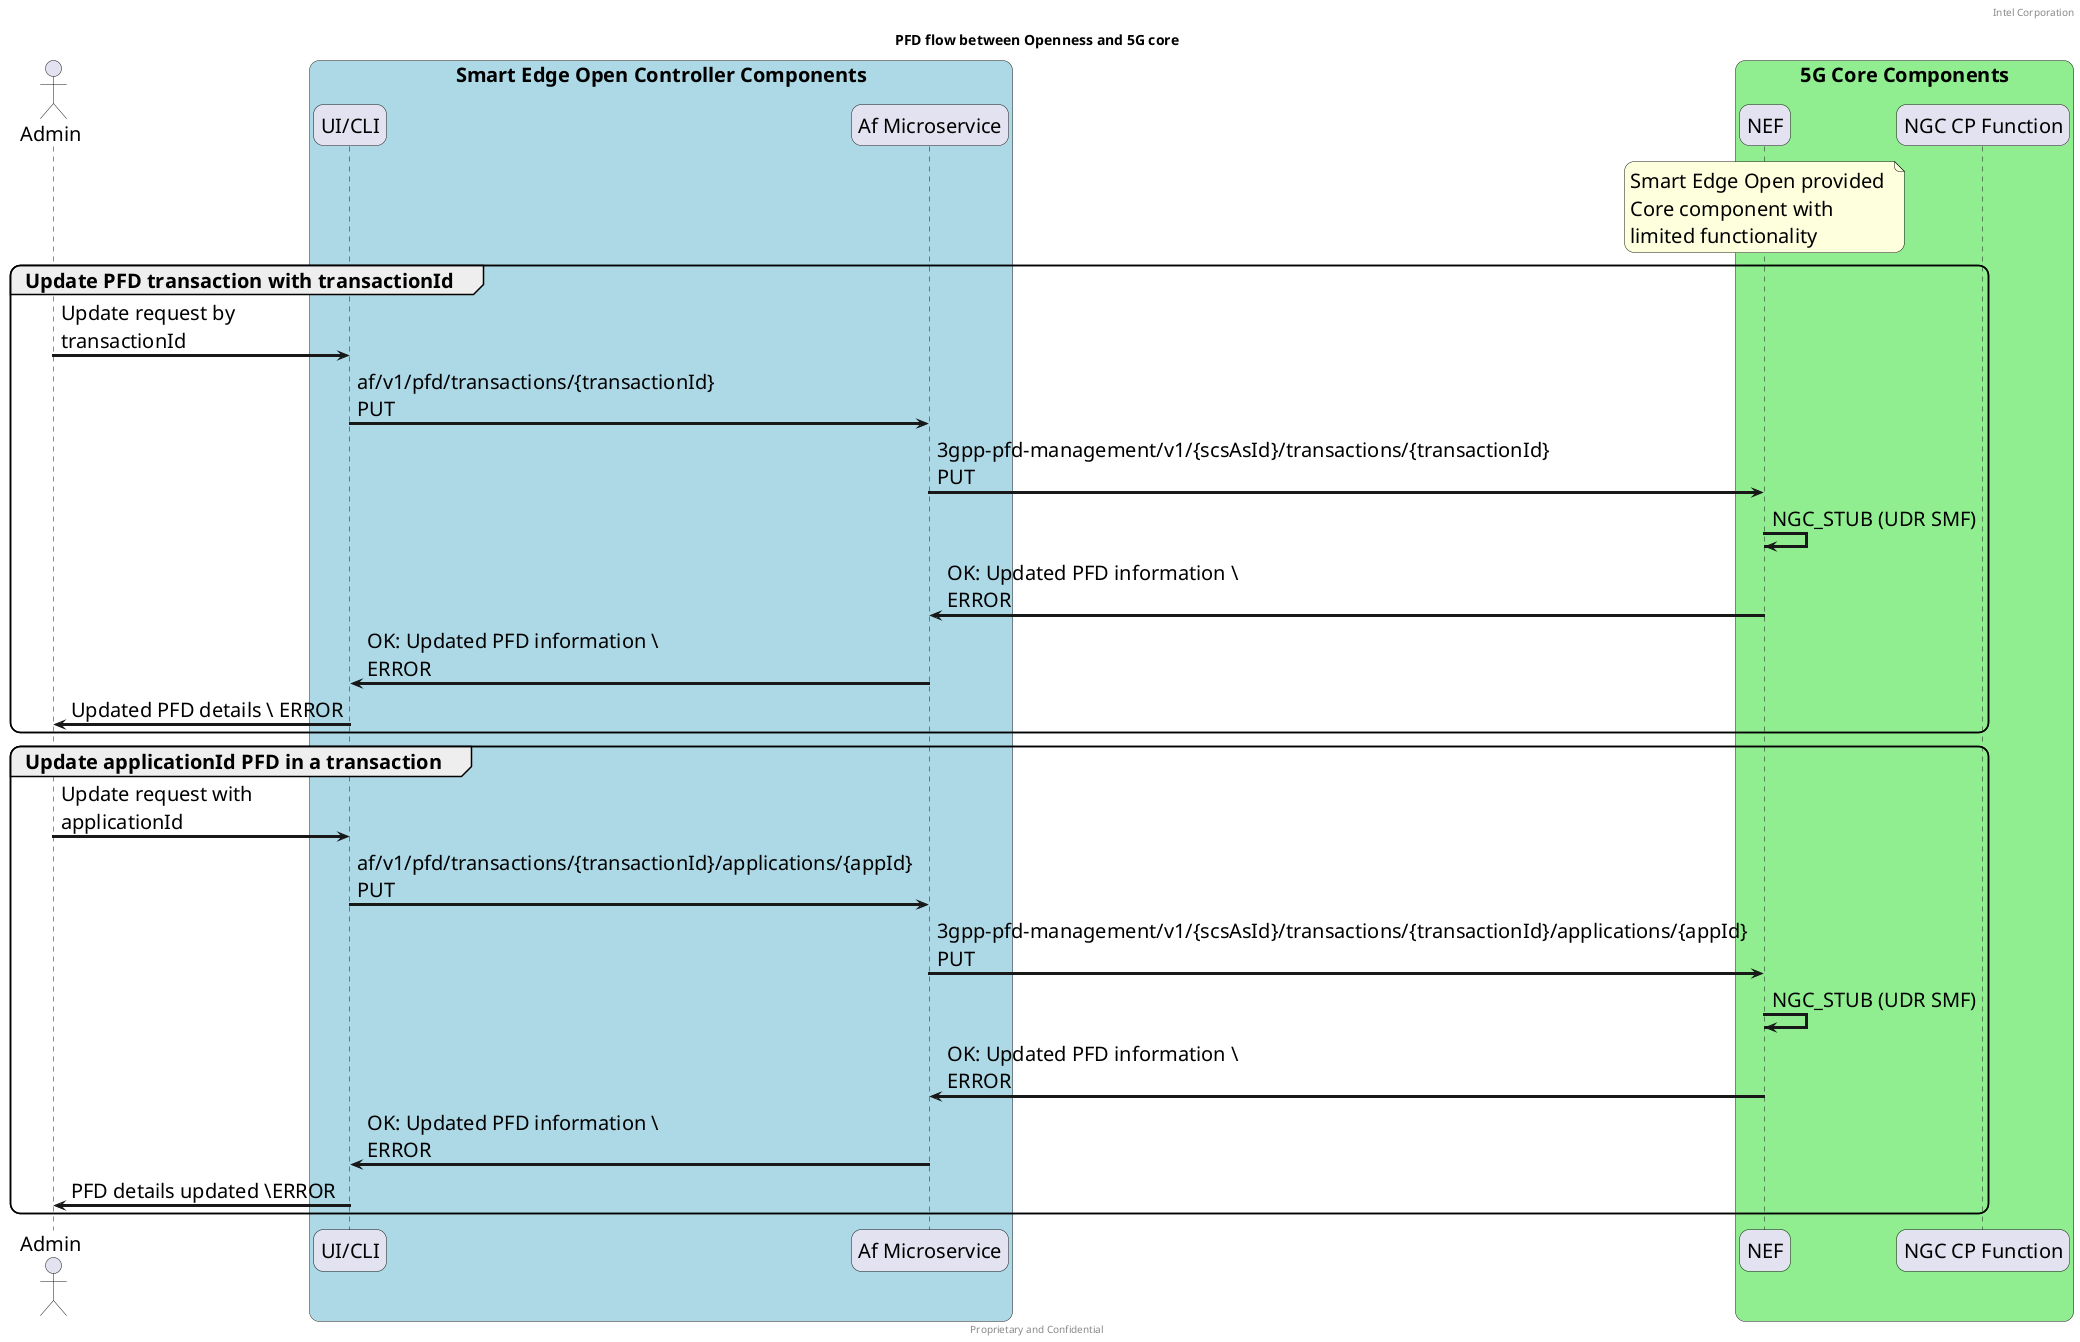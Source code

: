 @startuml
/' SPDX-License-Identifier: Apache-2.0
   Copyright (c) 2020 Intel Corporation
'/
skinparam monochrome false
skinparam roundcorner 20
skinparam defaultFontName "Intel Clear"
skinparam defaultFontSize 20
skinparam maxmessagesize 300
skinparam sequenceArrowThickness 3

header Intel Corporation
footer Proprietary and Confidential

title PFD flow between Openness and 5G core

actor Admin as user
participant "UI/CLI" as UI 
participant "Af Microservice" as AF 
participant "NEF" as NEF
participant "NGC CP Function" as 5GC

box "Smart Edge Open Controller Components" #LightBlue
	participant UI
    participant AF
end box

box "5G Core Components" #LightGreen
	participant NEF
    note over NEF 
        Smart Edge Open provided 
        Core component with 
        limited functionality
    end note    

    participant 5GC
end box

group Update PFD transaction with transactionId 
    user -> UI : Update request by transactionId
    UI -> AF : af/v1/pfd/transactions/{transactionId} PUT
    AF -> NEF : 3gpp-pfd-management/v1/{scsAsId}/transactions/{transactionId} PUT
    NEF -> NEF : NGC_STUB (UDR SMF)

    NEF -> AF : OK: Updated PFD information \ ERROR 
    AF -> UI : OK: Updated PFD information \ ERROR 
    UI -> user : Updated PFD details \ ERROR
end

group Update applicationId PFD in a transaction
    user -> UI : Update request with applicationId
    UI -> AF : af/v1/pfd/transactions/{transactionId}/applications/{appId} PUT
    AF -> NEF : 3gpp-pfd-management/v1/{scsAsId}/transactions/{transactionId}/applications/{appId} PUT
    NEF -> NEF : NGC_STUB (UDR SMF)

    NEF -> AF : OK: Updated PFD information \ ERROR 
    AF -> UI : OK: Updated PFD information \ ERROR 
    UI -> user : PFD details updated \ERROR
end
@enduml